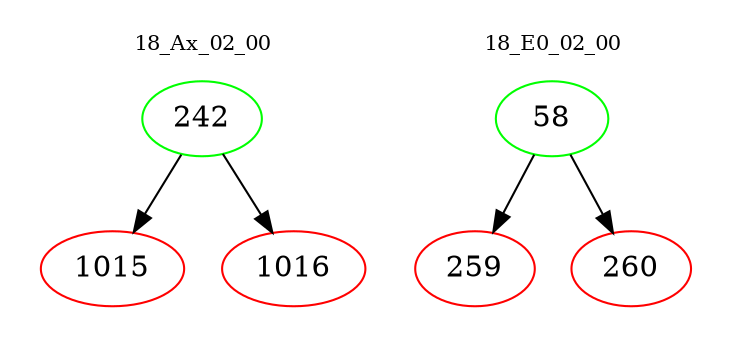 digraph{
subgraph cluster_0 {
color = white
label = "18_Ax_02_00";
fontsize=10;
T0_242 [label="242", color="green"]
T0_242 -> T0_1015 [color="black"]
T0_1015 [label="1015", color="red"]
T0_242 -> T0_1016 [color="black"]
T0_1016 [label="1016", color="red"]
}
subgraph cluster_1 {
color = white
label = "18_E0_02_00";
fontsize=10;
T1_58 [label="58", color="green"]
T1_58 -> T1_259 [color="black"]
T1_259 [label="259", color="red"]
T1_58 -> T1_260 [color="black"]
T1_260 [label="260", color="red"]
}
}

